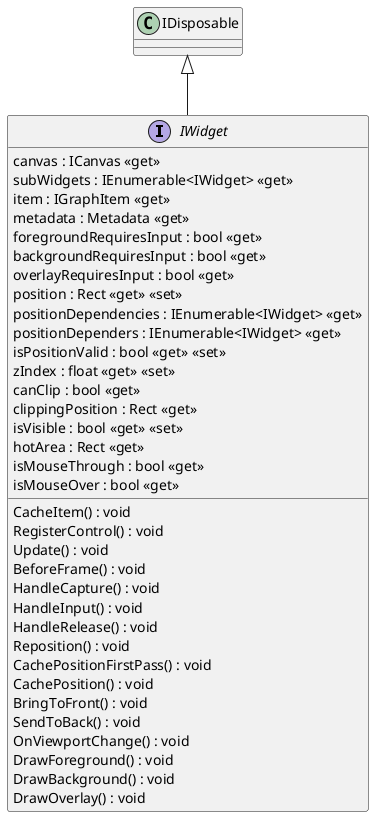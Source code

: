 @startuml
interface IWidget {
    canvas : ICanvas <<get>>
    subWidgets : IEnumerable<IWidget> <<get>>
    item : IGraphItem <<get>>
    metadata : Metadata <<get>>
    CacheItem() : void
    foregroundRequiresInput : bool <<get>>
    backgroundRequiresInput : bool <<get>>
    overlayRequiresInput : bool <<get>>
    RegisterControl() : void
    Update() : void
    BeforeFrame() : void
    HandleCapture() : void
    HandleInput() : void
    HandleRelease() : void
    position : Rect <<get>> <<set>>
    positionDependencies : IEnumerable<IWidget> <<get>>
    positionDependers : IEnumerable<IWidget> <<get>>
    isPositionValid : bool <<get>> <<set>>
    Reposition() : void
    CachePositionFirstPass() : void
    CachePosition() : void
    zIndex : float <<get>> <<set>>
    BringToFront() : void
    SendToBack() : void
    canClip : bool <<get>>
    clippingPosition : Rect <<get>>
    OnViewportChange() : void
    isVisible : bool <<get>> <<set>>
    hotArea : Rect <<get>>
    isMouseThrough : bool <<get>>
    isMouseOver : bool <<get>>
    DrawForeground() : void
    DrawBackground() : void
    DrawOverlay() : void
}
IDisposable <|-- IWidget
@enduml
